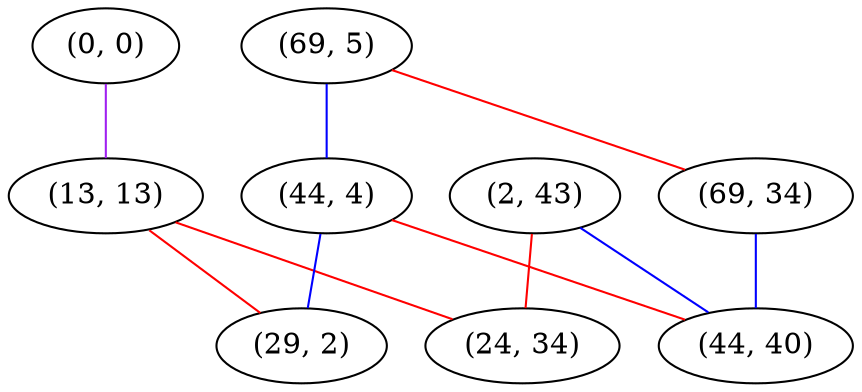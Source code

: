 graph "" {
"(0, 0)";
"(13, 13)";
"(2, 43)";
"(69, 5)";
"(44, 4)";
"(29, 2)";
"(24, 34)";
"(69, 34)";
"(44, 40)";
"(0, 0)" -- "(13, 13)"  [color=purple, key=0, weight=4];
"(13, 13)" -- "(29, 2)"  [color=red, key=0, weight=1];
"(13, 13)" -- "(24, 34)"  [color=red, key=0, weight=1];
"(2, 43)" -- "(24, 34)"  [color=red, key=0, weight=1];
"(2, 43)" -- "(44, 40)"  [color=blue, key=0, weight=3];
"(69, 5)" -- "(44, 4)"  [color=blue, key=0, weight=3];
"(69, 5)" -- "(69, 34)"  [color=red, key=0, weight=1];
"(44, 4)" -- "(29, 2)"  [color=blue, key=0, weight=3];
"(44, 4)" -- "(44, 40)"  [color=red, key=0, weight=1];
"(69, 34)" -- "(44, 40)"  [color=blue, key=0, weight=3];
}
